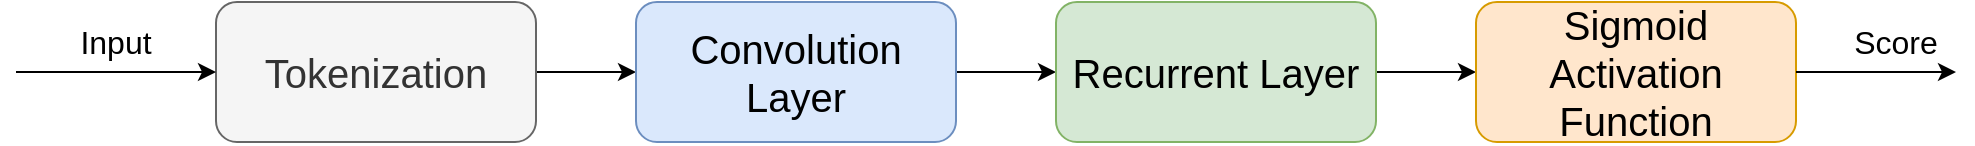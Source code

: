 <mxfile pages="2" version="11.2.4" type="device"><diagram id="zyjp3d-IVVywTZu0D8u2" name="flow"><mxGraphModel dx="1102" dy="638" grid="1" gridSize="10" guides="1" tooltips="1" connect="1" arrows="1" fold="1" page="1" pageScale="1" pageWidth="1100" pageHeight="850" math="0" shadow="0"><root><mxCell id="0"/><mxCell id="1" parent="0"/><mxCell id="3Q4ZF-JqDUGPxtqZQ-82-7" style="edgeStyle=orthogonalEdgeStyle;rounded=0;orthogonalLoop=1;jettySize=auto;html=1;" parent="1" source="3Q4ZF-JqDUGPxtqZQ-82-1" target="3Q4ZF-JqDUGPxtqZQ-82-4" edge="1"><mxGeometry relative="1" as="geometry"/></mxCell><mxCell id="3Q4ZF-JqDUGPxtqZQ-82-1" value="Tokenization" style="rounded=1;whiteSpace=wrap;html=1;fontSize=20;fillColor=#f5f5f5;strokeColor=#666666;fontColor=#333333;" parent="1" vertex="1"><mxGeometry x="140" y="210" width="160" height="70" as="geometry"/></mxCell><mxCell id="3Q4ZF-JqDUGPxtqZQ-82-2" value="" style="endArrow=classic;html=1;entryX=0;entryY=0.5;entryDx=0;entryDy=0;" parent="1" target="3Q4ZF-JqDUGPxtqZQ-82-1" edge="1"><mxGeometry width="50" height="50" relative="1" as="geometry"><mxPoint x="40" y="245" as="sourcePoint"/><mxPoint x="190" y="290" as="targetPoint"/></mxGeometry></mxCell><mxCell id="3Q4ZF-JqDUGPxtqZQ-82-8" style="edgeStyle=orthogonalEdgeStyle;rounded=0;orthogonalLoop=1;jettySize=auto;html=1;exitX=1;exitY=0.5;exitDx=0;exitDy=0;entryX=0;entryY=0.5;entryDx=0;entryDy=0;" parent="1" source="3Q4ZF-JqDUGPxtqZQ-82-4" target="3Q4ZF-JqDUGPxtqZQ-82-5" edge="1"><mxGeometry relative="1" as="geometry"/></mxCell><mxCell id="3Q4ZF-JqDUGPxtqZQ-82-4" value="Convolution Layer" style="rounded=1;whiteSpace=wrap;html=1;fontSize=20;fillColor=#dae8fc;strokeColor=#6c8ebf;" parent="1" vertex="1"><mxGeometry x="350" y="210" width="160" height="70" as="geometry"/></mxCell><mxCell id="3Q4ZF-JqDUGPxtqZQ-82-9" style="edgeStyle=orthogonalEdgeStyle;rounded=0;orthogonalLoop=1;jettySize=auto;html=1;exitX=1;exitY=0.5;exitDx=0;exitDy=0;" parent="1" source="3Q4ZF-JqDUGPxtqZQ-82-5" target="3Q4ZF-JqDUGPxtqZQ-82-6" edge="1"><mxGeometry relative="1" as="geometry"/></mxCell><mxCell id="3Q4ZF-JqDUGPxtqZQ-82-5" value="Recurrent Layer" style="rounded=1;whiteSpace=wrap;html=1;fontSize=20;fillColor=#d5e8d4;strokeColor=#82b366;" parent="1" vertex="1"><mxGeometry x="560" y="210" width="160" height="70" as="geometry"/></mxCell><mxCell id="3Q4ZF-JqDUGPxtqZQ-82-6" value="Sigmoid Activation Function" style="rounded=1;whiteSpace=wrap;html=1;fontSize=20;fillColor=#ffe6cc;strokeColor=#d79b00;" parent="1" vertex="1"><mxGeometry x="770" y="210" width="160" height="70" as="geometry"/></mxCell><mxCell id="3Q4ZF-JqDUGPxtqZQ-82-10" value="" style="endArrow=classic;html=1;exitX=1;exitY=0.5;exitDx=0;exitDy=0;" parent="1" source="3Q4ZF-JqDUGPxtqZQ-82-6" edge="1"><mxGeometry width="50" height="50" relative="1" as="geometry"><mxPoint x="960" y="280" as="sourcePoint"/><mxPoint x="1010" y="245" as="targetPoint"/></mxGeometry></mxCell><mxCell id="3Q4ZF-JqDUGPxtqZQ-82-11" value="Score" style="text;html=1;strokeColor=none;fillColor=none;align=center;verticalAlign=middle;whiteSpace=wrap;rounded=0;fontSize=16;" parent="1" vertex="1"><mxGeometry x="960" y="220" width="40" height="20" as="geometry"/></mxCell><mxCell id="3Q4ZF-JqDUGPxtqZQ-82-12" value="Input" style="text;html=1;strokeColor=none;fillColor=none;align=center;verticalAlign=middle;whiteSpace=wrap;rounded=0;fontSize=16;" parent="1" vertex="1"><mxGeometry x="70" y="220" width="40" height="20" as="geometry"/></mxCell></root></mxGraphModel></diagram><diagram id="OufkCpqff0M5HgLVFTgR" name="Page-2"><mxGraphModel dx="1102" dy="638" grid="1" gridSize="10" guides="1" tooltips="1" connect="1" arrows="1" fold="1" page="1" pageScale="1" pageWidth="1100" pageHeight="850" math="0" shadow="0"><root><mxCell id="f2x6hiU97546i_zAFDKI-0"/><mxCell id="f2x6hiU97546i_zAFDKI-1" parent="f2x6hiU97546i_zAFDKI-0"/><mxCell id="f2x6hiU97546i_zAFDKI-2" value="&lt;font style=&quot;font-size: 54px&quot;&gt;IoT&lt;/font&gt;" style="rounded=1;whiteSpace=wrap;html=1;fontStyle=1;fillColor=#dae8fc;strokeColor=#6c8ebf;" vertex="1" parent="f2x6hiU97546i_zAFDKI-1"><mxGeometry x="520" y="160" width="170" height="230" as="geometry"/></mxCell><mxCell id="f2x6hiU97546i_zAFDKI-4" value="&lt;font style=&quot;font-size: 47px;&quot;&gt;&lt;b style=&quot;font-size: 47px;&quot;&gt;BC&lt;/b&gt;&lt;/font&gt;" style="rounded=1;whiteSpace=wrap;html=1;fontSize=47;fillColor=#d5e8d4;strokeColor=#82b366;" vertex="1" parent="f2x6hiU97546i_zAFDKI-1"><mxGeometry x="180" y="150" width="170" height="230" as="geometry"/></mxCell><mxCell id="f2x6hiU97546i_zAFDKI-5" value="" style="shape=cross;whiteSpace=wrap;html=1;fillColor=#f5f5f5;strokeColor=#666666;fontColor=#333333;" vertex="1" parent="f2x6hiU97546i_zAFDKI-1"><mxGeometry x="395" y="235" width="80" height="80" as="geometry"/></mxCell></root></mxGraphModel></diagram></mxfile>